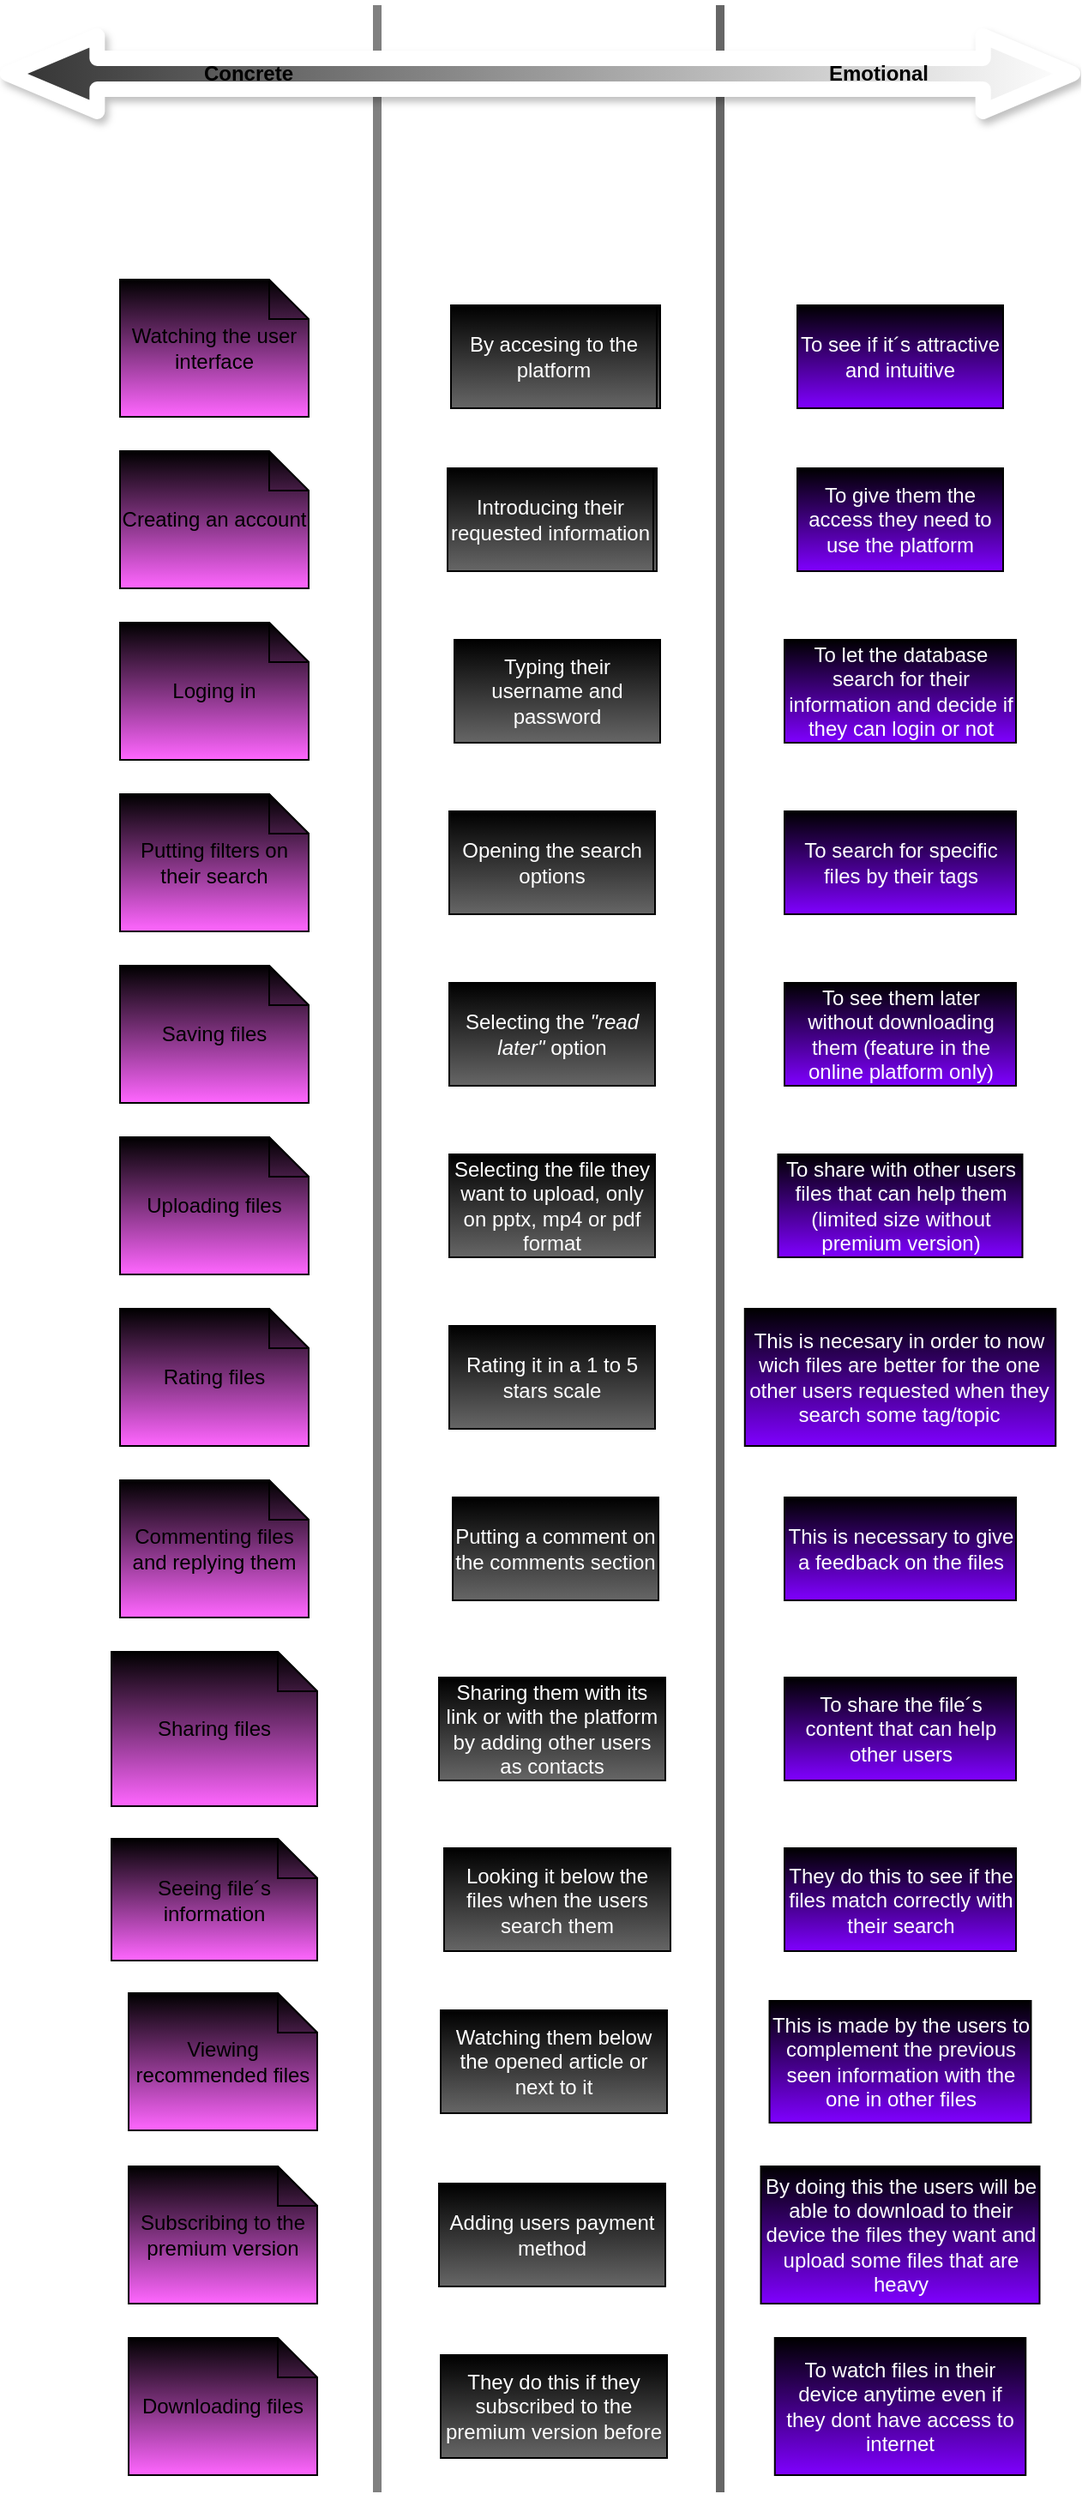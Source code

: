 <mxfile>
    <diagram id="Ool0BiU2qDONSKYx1_vn" name="Page-1">
        <mxGraphModel dx="735" dy="518" grid="1" gridSize="10" guides="1" tooltips="1" connect="1" arrows="1" fold="1" page="1" pageScale="1" pageWidth="827" pageHeight="1169" math="0" shadow="0">
            <root>
                <mxCell id="0"/>
                <mxCell id="1" parent="0"/>
                <mxCell id="5" value="" style="endArrow=none;html=1;strokeWidth=5;strokeColor=#666666;fontColor=#FFFFFF;" parent="1" edge="1">
                    <mxGeometry width="50" height="50" relative="1" as="geometry">
                        <mxPoint x="430" y="1460" as="sourcePoint"/>
                        <mxPoint x="430" y="10" as="targetPoint"/>
                    </mxGeometry>
                </mxCell>
                <mxCell id="3" value="" style="endArrow=none;html=1;strokeColor=#808080;strokeWidth=5;fontColor=#FFFFFF;" parent="1" edge="1">
                    <mxGeometry width="50" height="50" relative="1" as="geometry">
                        <mxPoint x="230" y="1460" as="sourcePoint"/>
                        <mxPoint x="230" y="10" as="targetPoint"/>
                    </mxGeometry>
                </mxCell>
                <mxCell id="24" value="" style="shape=flexArrow;endArrow=classic;startArrow=classic;html=1;strokeWidth=9;targetPerimeterSpacing=32;endWidth=17;endSize=14.39;startWidth=17;startSize=14.39;fontColor=#FFFFFF;shadow=1;fillColor=#FFFFFF;labelBorderColor=#000000;strokeColor=#FFFFFF;gradientDirection=west;gradientColor=#333333;" parent="1" edge="1">
                    <mxGeometry width="50" height="50" relative="1" as="geometry">
                        <mxPoint x="10" y="50" as="sourcePoint"/>
                        <mxPoint x="640" y="50" as="targetPoint"/>
                    </mxGeometry>
                </mxCell>
                <mxCell id="2" value="&lt;font style=&quot;font-size: 29px&quot;&gt;&lt;b&gt;What?&lt;/b&gt;&lt;/font&gt;" style="text;html=1;strokeColor=none;fillColor=none;align=center;verticalAlign=middle;whiteSpace=wrap;rounded=0;fontColor=#FFFFFF;" parent="1" vertex="1">
                    <mxGeometry x="110" y="90" width="80" height="20" as="geometry"/>
                </mxCell>
                <mxCell id="6" value="&lt;font style=&quot;font-size: 29px&quot;&gt;&lt;b&gt;How?&lt;/b&gt;&lt;/font&gt;" style="text;html=1;strokeColor=none;fillColor=none;align=center;verticalAlign=middle;whiteSpace=wrap;rounded=0;fontColor=#FFFFFF;" parent="1" vertex="1">
                    <mxGeometry x="294" y="90" width="80" height="20" as="geometry"/>
                </mxCell>
                <mxCell id="7" value="&lt;font style=&quot;font-size: 29px&quot;&gt;&lt;b&gt;Why?&lt;/b&gt;&lt;/font&gt;" style="text;html=1;strokeColor=none;fillColor=none;align=center;verticalAlign=middle;whiteSpace=wrap;rounded=0;fontColor=#FFFFFF;" parent="1" vertex="1">
                    <mxGeometry x="495" y="90" width="80" height="20" as="geometry"/>
                </mxCell>
                <mxCell id="10" value="&lt;font&gt;Concrete&lt;/font&gt;" style="text;html=1;strokeColor=none;fillColor=none;align=center;verticalAlign=middle;whiteSpace=wrap;rounded=0;fontColor=#000000;fontStyle=1" parent="1" vertex="1">
                    <mxGeometry x="120" y="40" width="70" height="20" as="geometry"/>
                </mxCell>
                <mxCell id="15" value="What are they doing?" style="text;html=1;strokeColor=none;fillColor=none;align=center;verticalAlign=middle;whiteSpace=wrap;rounded=0;fontColor=#FFFFFF;" parent="1" vertex="1">
                    <mxGeometry x="90" y="120" width="120" height="20" as="geometry"/>
                </mxCell>
                <mxCell id="16" value="How are they doing it?" style="text;html=1;strokeColor=none;fillColor=none;align=center;verticalAlign=middle;whiteSpace=wrap;rounded=0;fontColor=#FFFFFF;" parent="1" vertex="1">
                    <mxGeometry x="270" y="120" width="124" height="20" as="geometry"/>
                </mxCell>
                <mxCell id="17" value="Why are they doing it that way?" style="text;html=1;strokeColor=none;fillColor=none;align=center;verticalAlign=middle;whiteSpace=wrap;rounded=0;fontColor=#FFFFFF;" parent="1" vertex="1">
                    <mxGeometry x="450" y="120" width="170" height="20" as="geometry"/>
                </mxCell>
                <mxCell id="19" value="&lt;font&gt;Watching the user interface&lt;/font&gt;" style="shape=note;whiteSpace=wrap;html=1;backgroundOutline=1;darkOpacity=0.05;size=23;fillColor=#000000;fontColor=#000000;gradientColor=#FF66FF;" parent="1" vertex="1">
                    <mxGeometry x="80" y="170" width="110" height="80" as="geometry"/>
                </mxCell>
                <mxCell id="20" value="By accesing to the platform" style="rounded=0;whiteSpace=wrap;html=1;fontColor=#FFFFFF;fillColor=#000000;gradientColor=#666666;" parent="1" vertex="1">
                    <mxGeometry x="275" y="185" width="120" height="60" as="geometry"/>
                </mxCell>
                <mxCell id="21" value="To see if it´s attractive and intuitive" style="rounded=0;whiteSpace=wrap;html=1;fontColor=#FFFFFF;gradientColor=#7F00FF;fillColor=#000000;" parent="1" vertex="1">
                    <mxGeometry x="475" y="185" width="120" height="60" as="geometry"/>
                </mxCell>
                <mxCell id="23" value="Introducing their requested information" style="rounded=0;whiteSpace=wrap;html=1;fontColor=#FFFFFF;fillColor=#000000;gradientColor=#666666;" parent="1" vertex="1">
                    <mxGeometry x="273" y="280" width="120" height="60" as="geometry"/>
                </mxCell>
                <mxCell id="13" value="&lt;font&gt;Emotional&lt;/font&gt;" style="text;html=1;strokeColor=none;fillColor=none;align=center;verticalAlign=middle;whiteSpace=wrap;rounded=0;fontColor=#000000;fontStyle=1" parent="1" vertex="1">
                    <mxGeometry x="490" y="40" width="65" height="20" as="geometry"/>
                </mxCell>
                <mxCell id="25" value="To give them the access they need to use the platform" style="rounded=0;whiteSpace=wrap;html=1;fontColor=#FFFFFF;gradientColor=#7F00FF;fillColor=#000000;" parent="1" vertex="1">
                    <mxGeometry x="475" y="280" width="120" height="60" as="geometry"/>
                </mxCell>
                <mxCell id="26" value="&lt;font&gt;Loging in&lt;/font&gt;" style="shape=note;whiteSpace=wrap;html=1;backgroundOutline=1;darkOpacity=0.05;size=23;fillColor=#000000;fontColor=#000000;gradientColor=#FF66FF;" parent="1" vertex="1">
                    <mxGeometry x="80" y="370" width="110" height="80" as="geometry"/>
                </mxCell>
                <mxCell id="27" value="Typing their username and password" style="rounded=0;whiteSpace=wrap;html=1;fontColor=#FFFFFF;fillColor=#000000;gradientColor=#666666;" parent="1" vertex="1">
                    <mxGeometry x="275" y="380" width="120" height="60" as="geometry"/>
                </mxCell>
                <mxCell id="28" value="To let the database search for their information and decide if they can login or not" style="rounded=0;whiteSpace=wrap;html=1;fontColor=#FFFFFF;gradientColor=#7F00FF;fillColor=#000000;" parent="1" vertex="1">
                    <mxGeometry x="467.5" y="380" width="135" height="60" as="geometry"/>
                </mxCell>
                <mxCell id="29" value="&lt;font&gt;Putting filters on their search&lt;/font&gt;" style="shape=note;whiteSpace=wrap;html=1;backgroundOutline=1;darkOpacity=0.05;size=23;fillColor=#000000;fontColor=#000000;gradientColor=#FF66FF;" parent="1" vertex="1">
                    <mxGeometry x="80" y="470" width="110" height="80" as="geometry"/>
                </mxCell>
                <mxCell id="30" value="Opening the search options" style="rounded=0;whiteSpace=wrap;html=1;fontColor=#FFFFFF;fillColor=#000000;gradientColor=#666666;" parent="1" vertex="1">
                    <mxGeometry x="272" y="480" width="120" height="60" as="geometry"/>
                </mxCell>
                <mxCell id="31" value="To search for specific files by their tags" style="rounded=0;whiteSpace=wrap;html=1;fontColor=#FFFFFF;gradientColor=#7F00FF;fillColor=#000000;" parent="1" vertex="1">
                    <mxGeometry x="467.5" y="480" width="135" height="60" as="geometry"/>
                </mxCell>
                <mxCell id="32" value="&lt;font&gt;Saving files&lt;/font&gt;" style="shape=note;whiteSpace=wrap;html=1;backgroundOutline=1;darkOpacity=0.05;size=23;fillColor=#000000;fontColor=#000000;gradientColor=#FF66FF;" parent="1" vertex="1">
                    <mxGeometry x="80" y="570" width="110" height="80" as="geometry"/>
                </mxCell>
                <mxCell id="33" value="Selecting the &lt;i&gt;&quot;read later&quot;&lt;/i&gt; option" style="rounded=0;whiteSpace=wrap;html=1;fontColor=#FFFFFF;fillColor=#000000;gradientColor=#666666;" parent="1" vertex="1">
                    <mxGeometry x="272" y="580" width="120" height="60" as="geometry"/>
                </mxCell>
                <mxCell id="34" value="To see them later without downloading them (feature in the online platform only)" style="rounded=0;whiteSpace=wrap;html=1;fontColor=#FFFFFF;gradientColor=#7F00FF;fillColor=#000000;" parent="1" vertex="1">
                    <mxGeometry x="467.5" y="580" width="135" height="60" as="geometry"/>
                </mxCell>
                <mxCell id="35" value="&lt;font&gt;Uploading files&lt;/font&gt;" style="shape=note;whiteSpace=wrap;html=1;backgroundOutline=1;darkOpacity=0.05;size=23;fillColor=#000000;fontColor=#000000;gradientColor=#FF66FF;" parent="1" vertex="1">
                    <mxGeometry x="80" y="670" width="110" height="80" as="geometry"/>
                </mxCell>
                <mxCell id="36" value="Selecting the file they want to upload, only on pptx, mp4 or pdf format" style="rounded=0;whiteSpace=wrap;html=1;fontColor=#FFFFFF;fillColor=#000000;gradientColor=#666666;" parent="1" vertex="1">
                    <mxGeometry x="272" y="680" width="120" height="60" as="geometry"/>
                </mxCell>
                <mxCell id="37" value="To share with other users files that can help them (limited size without premium version)" style="rounded=0;whiteSpace=wrap;html=1;glass=0;fontColor=#FFFFFF;gradientColor=#7F00FF;fillColor=#000000;" parent="1" vertex="1">
                    <mxGeometry x="463.75" y="680" width="142.5" height="60" as="geometry"/>
                </mxCell>
                <mxCell id="38" value="&lt;font&gt;Rating files&lt;/font&gt;" style="shape=note;whiteSpace=wrap;html=1;backgroundOutline=1;darkOpacity=0.05;size=23;fillColor=#000000;fontColor=#000000;gradientColor=#FF66FF;" parent="1" vertex="1">
                    <mxGeometry x="80" y="770" width="110" height="80" as="geometry"/>
                </mxCell>
                <mxCell id="39" value="Rating it in a 1 to 5 stars scale" style="rounded=0;whiteSpace=wrap;html=1;fontColor=#FFFFFF;fillColor=#000000;gradientColor=#666666;" parent="1" vertex="1">
                    <mxGeometry x="272" y="780" width="120" height="60" as="geometry"/>
                </mxCell>
                <mxCell id="40" value="This is necesary in order to now wich files are better for the one other users requested when they search some tag/topic" style="rounded=0;whiteSpace=wrap;html=1;fontColor=#FFFFFF;gradientColor=#7F00FF;fillColor=#000000;" parent="1" vertex="1">
                    <mxGeometry x="444.38" y="770" width="181.25" height="80" as="geometry"/>
                </mxCell>
                <mxCell id="41" value="&lt;font&gt;Commenting files and replying them&lt;/font&gt;" style="shape=note;whiteSpace=wrap;html=1;backgroundOutline=1;darkOpacity=0.05;size=23;fillColor=#000000;fontColor=#000000;gradientColor=#FF66FF;" parent="1" vertex="1">
                    <mxGeometry x="80" y="870" width="110" height="80" as="geometry"/>
                </mxCell>
                <mxCell id="42" value="Putting a comment on the comments section" style="rounded=0;whiteSpace=wrap;html=1;fontColor=#FFFFFF;fillColor=#000000;gradientColor=#666666;" parent="1" vertex="1">
                    <mxGeometry x="274" y="880" width="120" height="60" as="geometry"/>
                </mxCell>
                <mxCell id="43" value="This is necessary to give a feedback on the files" style="rounded=0;whiteSpace=wrap;html=1;fontColor=#FFFFFF;gradientColor=#7F00FF;fillColor=#000000;" parent="1" vertex="1">
                    <mxGeometry x="467.5" y="880" width="135" height="60" as="geometry"/>
                </mxCell>
                <mxCell id="44" value="&lt;font&gt;Sharing files&lt;/font&gt;" style="shape=note;whiteSpace=wrap;html=1;backgroundOutline=1;darkOpacity=0.05;size=23;fillColor=#000000;fontColor=#000000;gradientColor=#FF66FF;" parent="1" vertex="1">
                    <mxGeometry x="75" y="970" width="120" height="90" as="geometry"/>
                </mxCell>
                <mxCell id="46" value="Sharing them with its link or with the platform by adding other users as contacts" style="rounded=0;whiteSpace=wrap;html=1;fontColor=#FFFFFF;fillColor=#000000;gradientColor=#666666;" parent="1" vertex="1">
                    <mxGeometry x="266" y="985" width="132" height="60" as="geometry"/>
                </mxCell>
                <mxCell id="47" value="To share the file´s content that can help other users" style="rounded=0;whiteSpace=wrap;html=1;fontColor=#FFFFFF;gradientColor=#7F00FF;fillColor=#000000;" parent="1" vertex="1">
                    <mxGeometry x="467.5" y="985" width="135" height="60" as="geometry"/>
                </mxCell>
                <mxCell id="48" value="&lt;font&gt;Seeing file´s information&lt;/font&gt;" style="shape=note;whiteSpace=wrap;html=1;backgroundOutline=1;darkOpacity=0.05;size=23;fillColor=#000000;fontColor=#000000;gradientColor=#FF66FF;" parent="1" vertex="1">
                    <mxGeometry x="75" y="1079" width="120" height="71" as="geometry"/>
                </mxCell>
                <mxCell id="51" value="Looking it below the files when the users search them" style="rounded=0;whiteSpace=wrap;html=1;fontColor=#FFFFFF;fillColor=#000000;gradientColor=#666666;" parent="1" vertex="1">
                    <mxGeometry x="269" y="1084.5" width="132" height="60" as="geometry"/>
                </mxCell>
                <mxCell id="52" value="They do this to see if the files match correctly with their search" style="rounded=0;whiteSpace=wrap;html=1;fontColor=#FFFFFF;gradientColor=#7F00FF;fillColor=#000000;" parent="1" vertex="1">
                    <mxGeometry x="467.51" y="1084.5" width="135" height="60" as="geometry"/>
                </mxCell>
                <mxCell id="53" value="&lt;font&gt;Viewing recommended files&lt;/font&gt;" style="shape=note;whiteSpace=wrap;html=1;backgroundOutline=1;darkOpacity=0.05;size=23;fillColor=#000000;fontColor=#000000;gradientColor=#FF66FF;" parent="1" vertex="1">
                    <mxGeometry x="85" y="1169" width="110" height="80" as="geometry"/>
                </mxCell>
                <mxCell id="54" value="Watching them below the opened article or next to it" style="rounded=0;whiteSpace=wrap;html=1;fontColor=#FFFFFF;fillColor=#000000;gradientColor=#666666;" parent="1" vertex="1">
                    <mxGeometry x="267" y="1179" width="132" height="60" as="geometry"/>
                </mxCell>
                <mxCell id="55" value="This is made by the users to complement the previous seen information with the one in other files" style="rounded=0;whiteSpace=wrap;html=1;fontColor=#FFFFFF;gradientColor=#7F00FF;fillColor=#000000;" parent="1" vertex="1">
                    <mxGeometry x="458.75" y="1173.5" width="152.5" height="71" as="geometry"/>
                </mxCell>
                <mxCell id="56" value="&lt;font&gt;Subscribing to the premium version&lt;/font&gt;" style="shape=note;whiteSpace=wrap;html=1;backgroundOutline=1;darkOpacity=0.05;size=23;fillColor=#000000;fontColor=#000000;gradientColor=#FF66FF;" parent="1" vertex="1">
                    <mxGeometry x="85" y="1270" width="110" height="80" as="geometry"/>
                </mxCell>
                <mxCell id="57" value="Adding users payment method" style="rounded=0;whiteSpace=wrap;html=1;fontColor=#FFFFFF;fillColor=#000000;gradientColor=#666666;" parent="1" vertex="1">
                    <mxGeometry x="266" y="1280" width="132" height="60" as="geometry"/>
                </mxCell>
                <mxCell id="58" value="By doing this the users will be able to download to their device the files they want and upload some files that are heavy" style="rounded=0;whiteSpace=wrap;html=1;fontColor=#FFFFFF;gradientColor=#7F00FF;fillColor=#000000;" parent="1" vertex="1">
                    <mxGeometry x="453.75" y="1270" width="162.5" height="80" as="geometry"/>
                </mxCell>
                <mxCell id="59" value="&lt;font&gt;Downloading files&lt;/font&gt;" style="shape=note;whiteSpace=wrap;html=1;backgroundOutline=1;darkOpacity=0.05;size=23;fillColor=#000000;fontColor=#000000;gradientColor=#FF66FF;" parent="1" vertex="1">
                    <mxGeometry x="85" y="1370" width="110" height="80" as="geometry"/>
                </mxCell>
                <mxCell id="60" value="They do this if they subscribed to the premium version before" style="rounded=0;whiteSpace=wrap;html=1;fontColor=#FFFFFF;fillColor=#000000;gradientColor=#666666;" parent="1" vertex="1">
                    <mxGeometry x="267" y="1380" width="132" height="60" as="geometry"/>
                </mxCell>
                <mxCell id="61" value="To watch files in their device anytime even if they dont have access to internet" style="rounded=0;whiteSpace=wrap;html=1;fontColor=#FFFFFF;gradientColor=#7F00FF;fillColor=#000000;" parent="1" vertex="1">
                    <mxGeometry x="461.88" y="1370" width="146.25" height="80" as="geometry"/>
                </mxCell>
                <mxCell id="63" value="&lt;font&gt;Loging in&lt;/font&gt;" style="shape=note;whiteSpace=wrap;html=1;backgroundOutline=1;darkOpacity=0.05;size=23;fillColor=#000000;fontColor=#000000;gradientColor=#FF66FF;" parent="1" vertex="1">
                    <mxGeometry x="80" y="370" width="110" height="80" as="geometry"/>
                </mxCell>
                <mxCell id="64" value="&lt;font&gt;Putting filters on their search&lt;/font&gt;" style="shape=note;whiteSpace=wrap;html=1;backgroundOutline=1;darkOpacity=0.05;size=23;fillColor=#000000;fontColor=#000000;gradientColor=#FF66FF;" parent="1" vertex="1">
                    <mxGeometry x="80" y="470" width="110" height="80" as="geometry"/>
                </mxCell>
                <mxCell id="65" value="&lt;font&gt;Saving files&lt;/font&gt;" style="shape=note;whiteSpace=wrap;html=1;backgroundOutline=1;darkOpacity=0.05;size=23;fillColor=#000000;fontColor=#000000;gradientColor=#FF66FF;" parent="1" vertex="1">
                    <mxGeometry x="80" y="570" width="110" height="80" as="geometry"/>
                </mxCell>
                <mxCell id="66" value="&lt;font&gt;Uploading files&lt;/font&gt;" style="shape=note;whiteSpace=wrap;html=1;backgroundOutline=1;darkOpacity=0.05;size=23;fillColor=#000000;fontColor=#000000;gradientColor=#FF66FF;" parent="1" vertex="1">
                    <mxGeometry x="80" y="670" width="110" height="80" as="geometry"/>
                </mxCell>
                <mxCell id="67" value="&lt;font&gt;Rating files&lt;/font&gt;" style="shape=note;whiteSpace=wrap;html=1;backgroundOutline=1;darkOpacity=0.05;size=23;fillColor=#000000;fontColor=#000000;gradientColor=#FF66FF;" parent="1" vertex="1">
                    <mxGeometry x="80" y="770" width="110" height="80" as="geometry"/>
                </mxCell>
                <mxCell id="68" value="&lt;font&gt;Commenting files and replying them&lt;/font&gt;" style="shape=note;whiteSpace=wrap;html=1;backgroundOutline=1;darkOpacity=0.05;size=23;fillColor=#000000;fontColor=#000000;gradientColor=#FF66FF;" parent="1" vertex="1">
                    <mxGeometry x="80" y="870" width="110" height="80" as="geometry"/>
                </mxCell>
                <mxCell id="69" value="&lt;font&gt;Sharing files&lt;/font&gt;" style="shape=note;whiteSpace=wrap;html=1;backgroundOutline=1;darkOpacity=0.05;size=23;fillColor=#000000;fontColor=#000000;gradientColor=#FF66FF;" parent="1" vertex="1">
                    <mxGeometry x="75" y="970" width="120" height="90" as="geometry"/>
                </mxCell>
                <mxCell id="70" value="&lt;font&gt;Seeing file´s information&lt;/font&gt;" style="shape=note;whiteSpace=wrap;html=1;backgroundOutline=1;darkOpacity=0.05;size=23;fillColor=#000000;fontColor=#000000;gradientColor=#FF66FF;" parent="1" vertex="1">
                    <mxGeometry x="75" y="1079" width="120" height="71" as="geometry"/>
                </mxCell>
                <mxCell id="71" value="&lt;font&gt;Viewing recommended files&lt;/font&gt;" style="shape=note;whiteSpace=wrap;html=1;backgroundOutline=1;darkOpacity=0.05;size=23;fillColor=#000000;fontColor=#000000;gradientColor=#FF66FF;" parent="1" vertex="1">
                    <mxGeometry x="85" y="1169" width="110" height="80" as="geometry"/>
                </mxCell>
                <mxCell id="72" value="&lt;font&gt;Subscribing to the premium version&lt;/font&gt;" style="shape=note;whiteSpace=wrap;html=1;backgroundOutline=1;darkOpacity=0.05;size=23;fillColor=#000000;fontColor=#000000;gradientColor=#FF66FF;" parent="1" vertex="1">
                    <mxGeometry x="85" y="1270" width="110" height="80" as="geometry"/>
                </mxCell>
                <mxCell id="73" value="By accesing to the platform" style="rounded=0;whiteSpace=wrap;html=1;fontColor=#FFFFFF;fillColor=#000000;gradientColor=#666666;" parent="1" vertex="1">
                    <mxGeometry x="273" y="185" width="120" height="60" as="geometry"/>
                </mxCell>
                <mxCell id="74" value="Introducing their requested information" style="rounded=0;whiteSpace=wrap;html=1;fontColor=#FFFFFF;fillColor=#000000;gradientColor=#666666;" parent="1" vertex="1">
                    <mxGeometry x="271" y="280" width="120" height="60" as="geometry"/>
                </mxCell>
                <mxCell id="76" value="Creating an account" style="shape=note;whiteSpace=wrap;html=1;backgroundOutline=1;darkOpacity=0.05;size=23;fillColor=#000000;fontColor=#000000;gradientColor=#FF66FF;" parent="1" vertex="1">
                    <mxGeometry x="80" y="270" width="110" height="80" as="geometry"/>
                </mxCell>
            </root>
        </mxGraphModel>
    </diagram>
</mxfile>